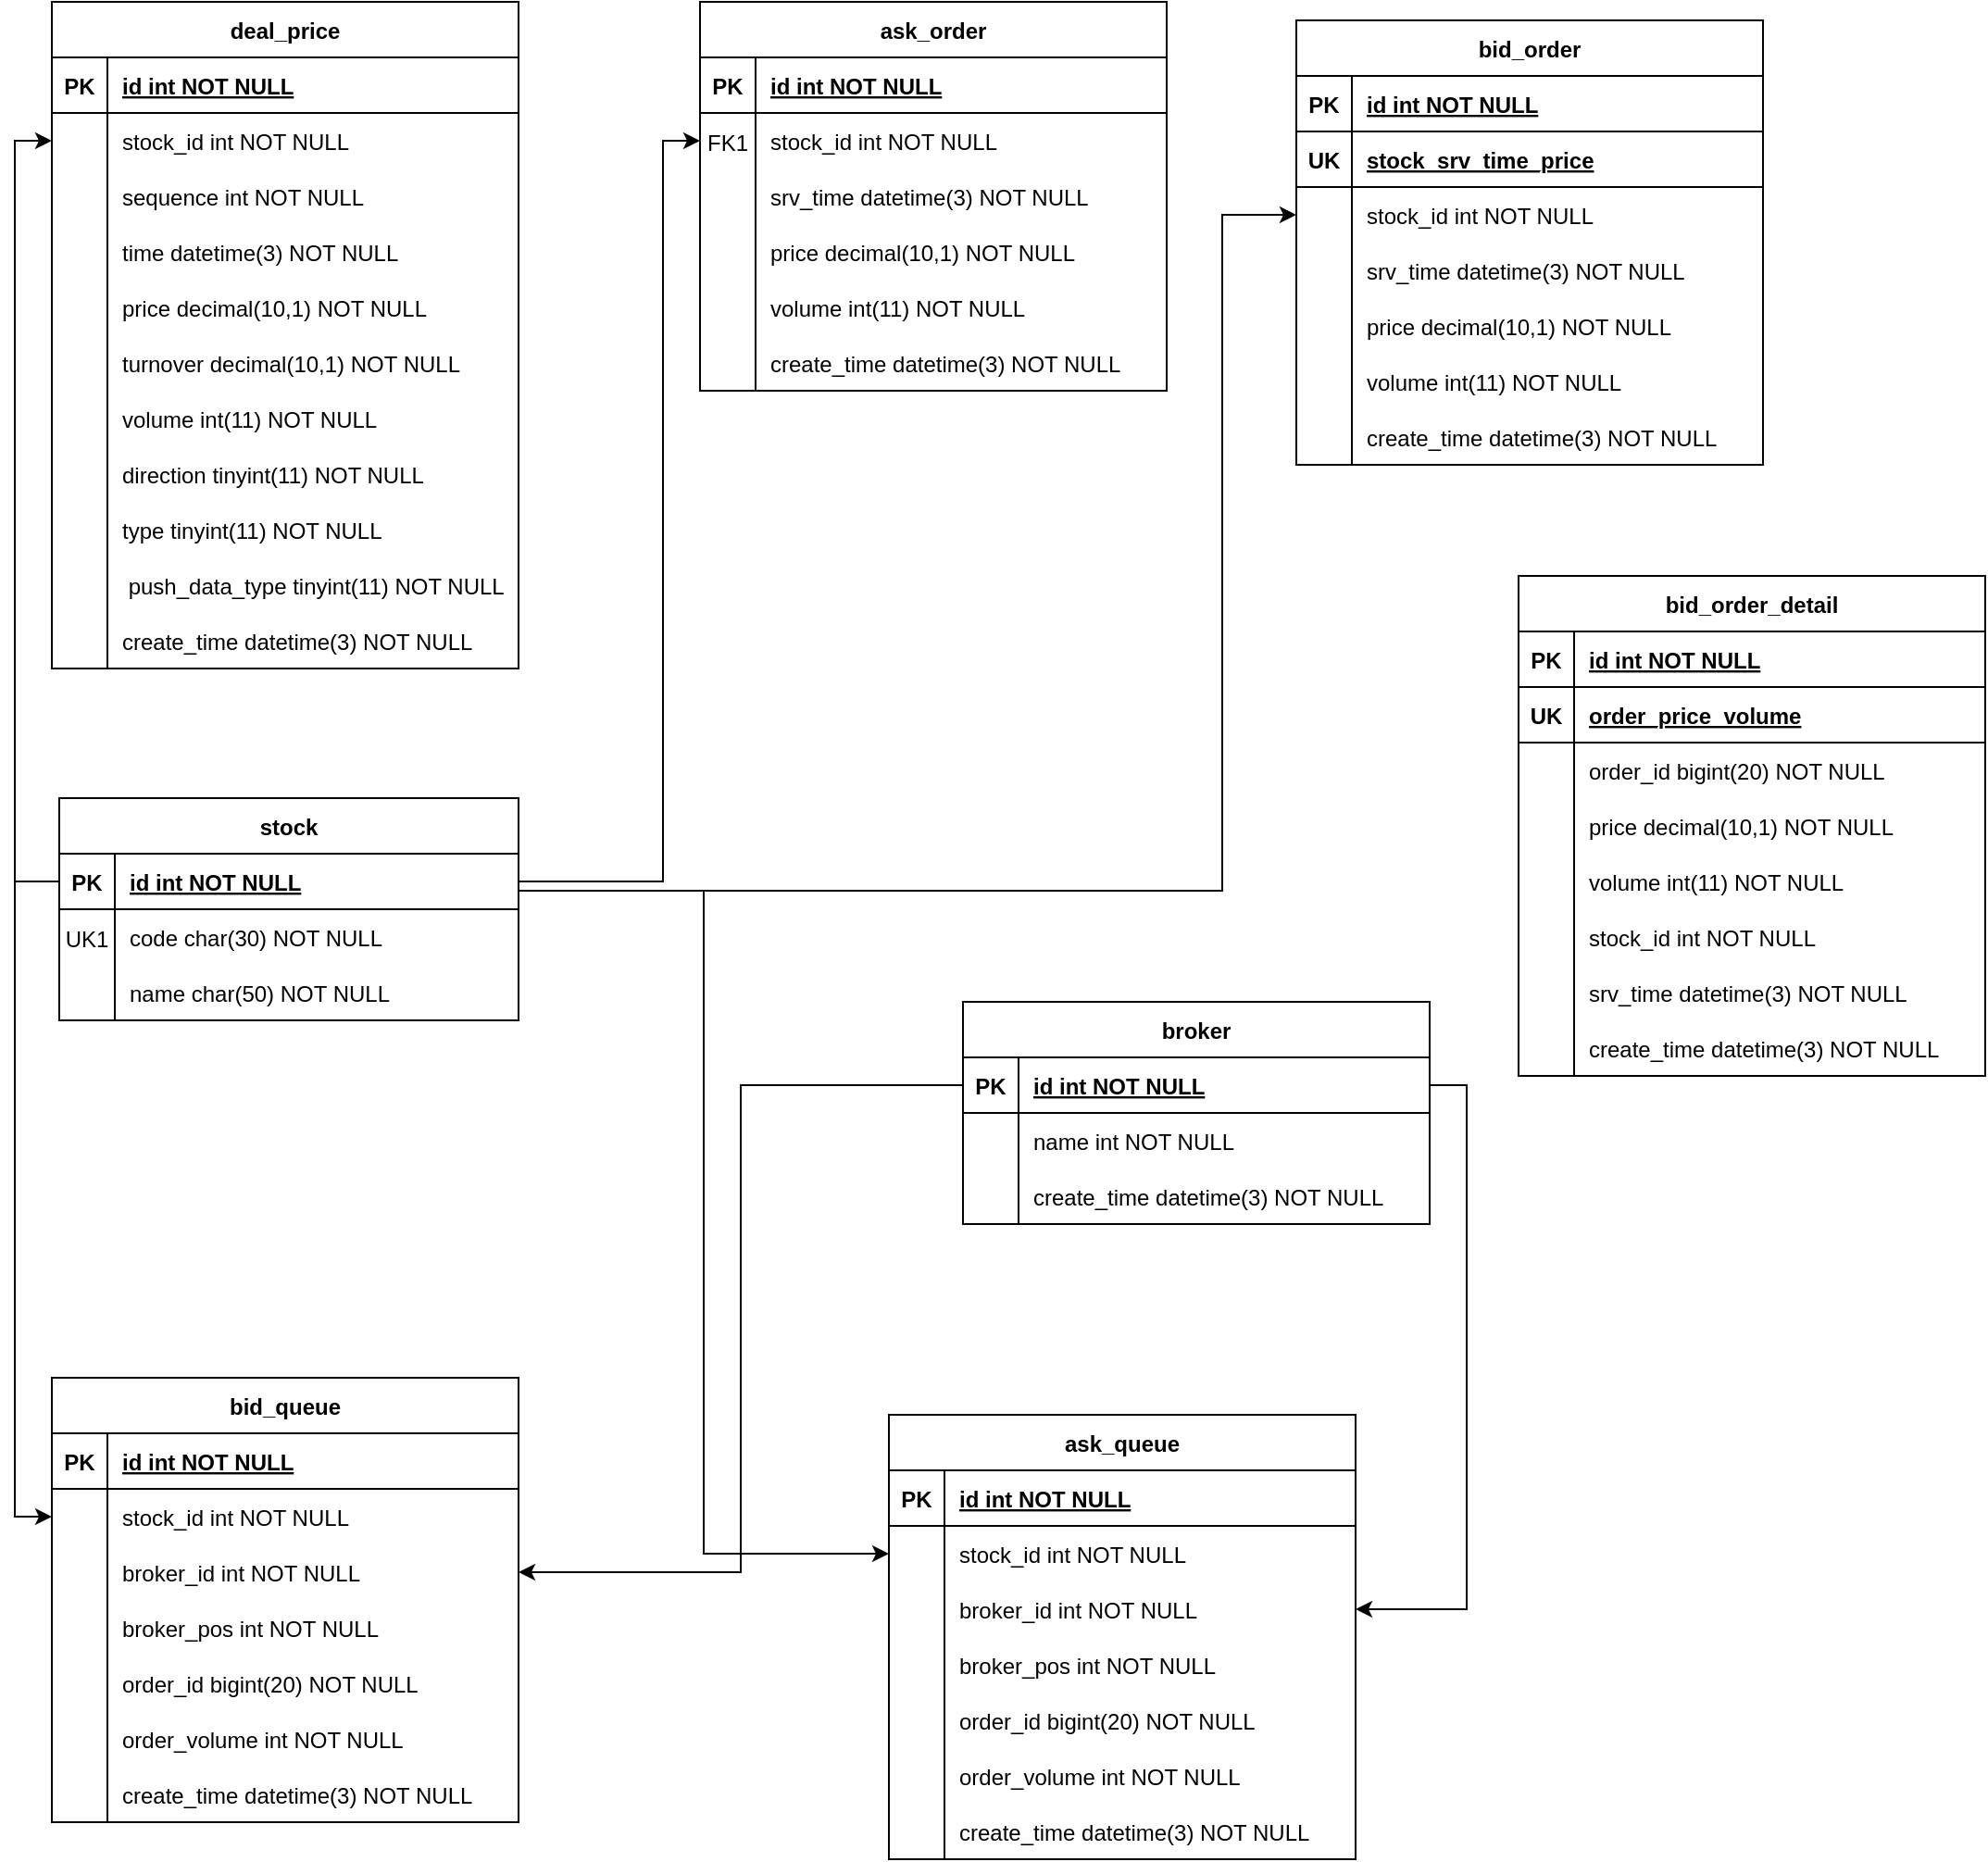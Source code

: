 <mxfile version="20.2.7" type="github">
  <diagram id="R2lEEEUBdFMjLlhIrx00" name="Page-1">
    <mxGraphModel dx="1113" dy="532" grid="1" gridSize="10" guides="1" tooltips="1" connect="1" arrows="1" fold="1" page="1" pageScale="1" pageWidth="1200" pageHeight="1920" math="0" shadow="0" extFonts="Permanent Marker^https://fonts.googleapis.com/css?family=Permanent+Marker">
      <root>
        <mxCell id="0" />
        <mxCell id="1" parent="0" />
        <mxCell id="vPbFiJ_FMfd-app0Vi9e-17" value="ask_order" style="shape=table;startSize=30;container=1;collapsible=1;childLayout=tableLayout;fixedRows=1;rowLines=0;fontStyle=1;align=center;resizeLast=1;" vertex="1" parent="1">
          <mxGeometry x="498" y="30" width="252" height="210" as="geometry" />
        </mxCell>
        <mxCell id="vPbFiJ_FMfd-app0Vi9e-18" value="" style="shape=partialRectangle;collapsible=0;dropTarget=0;pointerEvents=0;fillColor=none;points=[[0,0.5],[1,0.5]];portConstraint=eastwest;top=0;left=0;right=0;bottom=1;" vertex="1" parent="vPbFiJ_FMfd-app0Vi9e-17">
          <mxGeometry y="30" width="252" height="30" as="geometry" />
        </mxCell>
        <mxCell id="vPbFiJ_FMfd-app0Vi9e-19" value="PK" style="shape=partialRectangle;overflow=hidden;connectable=0;fillColor=none;top=0;left=0;bottom=0;right=0;fontStyle=1;" vertex="1" parent="vPbFiJ_FMfd-app0Vi9e-18">
          <mxGeometry width="30" height="30" as="geometry">
            <mxRectangle width="30" height="30" as="alternateBounds" />
          </mxGeometry>
        </mxCell>
        <mxCell id="vPbFiJ_FMfd-app0Vi9e-20" value="id int NOT NULL " style="shape=partialRectangle;overflow=hidden;connectable=0;fillColor=none;top=0;left=0;bottom=0;right=0;align=left;spacingLeft=6;fontStyle=5;" vertex="1" parent="vPbFiJ_FMfd-app0Vi9e-18">
          <mxGeometry x="30" width="222" height="30" as="geometry">
            <mxRectangle width="222" height="30" as="alternateBounds" />
          </mxGeometry>
        </mxCell>
        <mxCell id="vPbFiJ_FMfd-app0Vi9e-21" value="" style="shape=partialRectangle;collapsible=0;dropTarget=0;pointerEvents=0;fillColor=none;points=[[0,0.5],[1,0.5]];portConstraint=eastwest;top=0;left=0;right=0;bottom=0;" vertex="1" parent="vPbFiJ_FMfd-app0Vi9e-17">
          <mxGeometry y="60" width="252" height="30" as="geometry" />
        </mxCell>
        <mxCell id="vPbFiJ_FMfd-app0Vi9e-22" value="" style="shape=partialRectangle;overflow=hidden;connectable=0;fillColor=none;top=0;left=0;bottom=0;right=0;" vertex="1" parent="vPbFiJ_FMfd-app0Vi9e-21">
          <mxGeometry width="30" height="30" as="geometry">
            <mxRectangle width="30" height="30" as="alternateBounds" />
          </mxGeometry>
        </mxCell>
        <mxCell id="vPbFiJ_FMfd-app0Vi9e-23" value="stock_id int NOT NULL" style="shape=partialRectangle;overflow=hidden;connectable=0;fillColor=none;top=0;left=0;bottom=0;right=0;align=left;spacingLeft=6;" vertex="1" parent="vPbFiJ_FMfd-app0Vi9e-21">
          <mxGeometry x="30" width="222" height="30" as="geometry">
            <mxRectangle width="222" height="30" as="alternateBounds" />
          </mxGeometry>
        </mxCell>
        <mxCell id="vPbFiJ_FMfd-app0Vi9e-76" value="" style="shape=partialRectangle;collapsible=0;dropTarget=0;pointerEvents=0;fillColor=none;points=[[0,0.5],[1,0.5]];portConstraint=eastwest;top=0;left=0;right=0;bottom=0;" vertex="1" parent="vPbFiJ_FMfd-app0Vi9e-17">
          <mxGeometry y="90" width="252" height="30" as="geometry" />
        </mxCell>
        <mxCell id="vPbFiJ_FMfd-app0Vi9e-77" value="" style="shape=partialRectangle;overflow=hidden;connectable=0;fillColor=none;top=0;left=0;bottom=0;right=0;" vertex="1" parent="vPbFiJ_FMfd-app0Vi9e-76">
          <mxGeometry width="30" height="30" as="geometry">
            <mxRectangle width="30" height="30" as="alternateBounds" />
          </mxGeometry>
        </mxCell>
        <mxCell id="vPbFiJ_FMfd-app0Vi9e-78" value="srv_time datetime(3) NOT NULL" style="shape=partialRectangle;overflow=hidden;connectable=0;fillColor=none;top=0;left=0;bottom=0;right=0;align=left;spacingLeft=6;" vertex="1" parent="vPbFiJ_FMfd-app0Vi9e-76">
          <mxGeometry x="30" width="222" height="30" as="geometry">
            <mxRectangle width="222" height="30" as="alternateBounds" />
          </mxGeometry>
        </mxCell>
        <mxCell id="vPbFiJ_FMfd-app0Vi9e-79" value="" style="shape=partialRectangle;collapsible=0;dropTarget=0;pointerEvents=0;fillColor=none;points=[[0,0.5],[1,0.5]];portConstraint=eastwest;top=0;left=0;right=0;bottom=0;" vertex="1" parent="vPbFiJ_FMfd-app0Vi9e-17">
          <mxGeometry y="120" width="252" height="30" as="geometry" />
        </mxCell>
        <mxCell id="vPbFiJ_FMfd-app0Vi9e-80" value="" style="shape=partialRectangle;overflow=hidden;connectable=0;fillColor=none;top=0;left=0;bottom=0;right=0;" vertex="1" parent="vPbFiJ_FMfd-app0Vi9e-79">
          <mxGeometry width="30" height="30" as="geometry">
            <mxRectangle width="30" height="30" as="alternateBounds" />
          </mxGeometry>
        </mxCell>
        <mxCell id="vPbFiJ_FMfd-app0Vi9e-81" value="price decimal(10,1) NOT NULL" style="shape=partialRectangle;overflow=hidden;connectable=0;fillColor=none;top=0;left=0;bottom=0;right=0;align=left;spacingLeft=6;" vertex="1" parent="vPbFiJ_FMfd-app0Vi9e-79">
          <mxGeometry x="30" width="222" height="30" as="geometry">
            <mxRectangle width="222" height="30" as="alternateBounds" />
          </mxGeometry>
        </mxCell>
        <mxCell id="vPbFiJ_FMfd-app0Vi9e-82" value="" style="shape=partialRectangle;collapsible=0;dropTarget=0;pointerEvents=0;fillColor=none;points=[[0,0.5],[1,0.5]];portConstraint=eastwest;top=0;left=0;right=0;bottom=0;" vertex="1" parent="vPbFiJ_FMfd-app0Vi9e-17">
          <mxGeometry y="150" width="252" height="30" as="geometry" />
        </mxCell>
        <mxCell id="vPbFiJ_FMfd-app0Vi9e-83" value="" style="shape=partialRectangle;overflow=hidden;connectable=0;fillColor=none;top=0;left=0;bottom=0;right=0;" vertex="1" parent="vPbFiJ_FMfd-app0Vi9e-82">
          <mxGeometry width="30" height="30" as="geometry">
            <mxRectangle width="30" height="30" as="alternateBounds" />
          </mxGeometry>
        </mxCell>
        <mxCell id="vPbFiJ_FMfd-app0Vi9e-84" value="volume int(11) NOT NULL" style="shape=partialRectangle;overflow=hidden;connectable=0;fillColor=none;top=0;left=0;bottom=0;right=0;align=left;spacingLeft=6;" vertex="1" parent="vPbFiJ_FMfd-app0Vi9e-82">
          <mxGeometry x="30" width="222" height="30" as="geometry">
            <mxRectangle width="222" height="30" as="alternateBounds" />
          </mxGeometry>
        </mxCell>
        <mxCell id="vPbFiJ_FMfd-app0Vi9e-85" value="" style="shape=partialRectangle;collapsible=0;dropTarget=0;pointerEvents=0;fillColor=none;points=[[0,0.5],[1,0.5]];portConstraint=eastwest;top=0;left=0;right=0;bottom=0;" vertex="1" parent="vPbFiJ_FMfd-app0Vi9e-17">
          <mxGeometry y="180" width="252" height="30" as="geometry" />
        </mxCell>
        <mxCell id="vPbFiJ_FMfd-app0Vi9e-86" value="" style="shape=partialRectangle;overflow=hidden;connectable=0;fillColor=none;top=0;left=0;bottom=0;right=0;" vertex="1" parent="vPbFiJ_FMfd-app0Vi9e-85">
          <mxGeometry width="30" height="30" as="geometry">
            <mxRectangle width="30" height="30" as="alternateBounds" />
          </mxGeometry>
        </mxCell>
        <mxCell id="vPbFiJ_FMfd-app0Vi9e-87" value="create_time datetime(3) NOT NULL " style="shape=partialRectangle;overflow=hidden;connectable=0;fillColor=none;top=0;left=0;bottom=0;right=0;align=left;spacingLeft=6;" vertex="1" parent="vPbFiJ_FMfd-app0Vi9e-85">
          <mxGeometry x="30" width="222" height="30" as="geometry">
            <mxRectangle width="222" height="30" as="alternateBounds" />
          </mxGeometry>
        </mxCell>
        <mxCell id="vPbFiJ_FMfd-app0Vi9e-32" value="stock" style="shape=table;startSize=30;container=1;collapsible=1;childLayout=tableLayout;fixedRows=1;rowLines=0;fontStyle=1;align=center;resizeLast=1;" vertex="1" parent="1">
          <mxGeometry x="152" y="460" width="248" height="120" as="geometry" />
        </mxCell>
        <mxCell id="vPbFiJ_FMfd-app0Vi9e-33" value="" style="shape=partialRectangle;collapsible=0;dropTarget=0;pointerEvents=0;fillColor=none;points=[[0,0.5],[1,0.5]];portConstraint=eastwest;top=0;left=0;right=0;bottom=1;" vertex="1" parent="vPbFiJ_FMfd-app0Vi9e-32">
          <mxGeometry y="30" width="248" height="30" as="geometry" />
        </mxCell>
        <mxCell id="vPbFiJ_FMfd-app0Vi9e-34" value="PK" style="shape=partialRectangle;overflow=hidden;connectable=0;fillColor=none;top=0;left=0;bottom=0;right=0;fontStyle=1;" vertex="1" parent="vPbFiJ_FMfd-app0Vi9e-33">
          <mxGeometry width="30" height="30" as="geometry">
            <mxRectangle width="30" height="30" as="alternateBounds" />
          </mxGeometry>
        </mxCell>
        <mxCell id="vPbFiJ_FMfd-app0Vi9e-35" value="id int NOT NULL " style="shape=partialRectangle;overflow=hidden;connectable=0;fillColor=none;top=0;left=0;bottom=0;right=0;align=left;spacingLeft=6;fontStyle=5;" vertex="1" parent="vPbFiJ_FMfd-app0Vi9e-33">
          <mxGeometry x="30" width="218" height="30" as="geometry">
            <mxRectangle width="218" height="30" as="alternateBounds" />
          </mxGeometry>
        </mxCell>
        <mxCell id="vPbFiJ_FMfd-app0Vi9e-36" value="" style="shape=partialRectangle;collapsible=0;dropTarget=0;pointerEvents=0;fillColor=none;points=[[0,0.5],[1,0.5]];portConstraint=eastwest;top=0;left=0;right=0;bottom=0;" vertex="1" parent="vPbFiJ_FMfd-app0Vi9e-32">
          <mxGeometry y="60" width="248" height="30" as="geometry" />
        </mxCell>
        <mxCell id="vPbFiJ_FMfd-app0Vi9e-37" value="" style="shape=partialRectangle;overflow=hidden;connectable=0;fillColor=none;top=0;left=0;bottom=0;right=0;" vertex="1" parent="vPbFiJ_FMfd-app0Vi9e-36">
          <mxGeometry width="30" height="30" as="geometry">
            <mxRectangle width="30" height="30" as="alternateBounds" />
          </mxGeometry>
        </mxCell>
        <mxCell id="vPbFiJ_FMfd-app0Vi9e-38" value="code char(30) NOT NULL" style="shape=partialRectangle;overflow=hidden;connectable=0;fillColor=none;top=0;left=0;bottom=0;right=0;align=left;spacingLeft=6;" vertex="1" parent="vPbFiJ_FMfd-app0Vi9e-36">
          <mxGeometry x="30" width="218" height="30" as="geometry">
            <mxRectangle width="218" height="30" as="alternateBounds" />
          </mxGeometry>
        </mxCell>
        <mxCell id="vPbFiJ_FMfd-app0Vi9e-126" value="" style="shape=partialRectangle;collapsible=0;dropTarget=0;pointerEvents=0;fillColor=none;points=[[0,0.5],[1,0.5]];portConstraint=eastwest;top=0;left=0;right=0;bottom=0;" vertex="1" parent="vPbFiJ_FMfd-app0Vi9e-32">
          <mxGeometry y="90" width="248" height="30" as="geometry" />
        </mxCell>
        <mxCell id="vPbFiJ_FMfd-app0Vi9e-127" value="" style="shape=partialRectangle;overflow=hidden;connectable=0;fillColor=none;top=0;left=0;bottom=0;right=0;" vertex="1" parent="vPbFiJ_FMfd-app0Vi9e-126">
          <mxGeometry width="30" height="30" as="geometry">
            <mxRectangle width="30" height="30" as="alternateBounds" />
          </mxGeometry>
        </mxCell>
        <mxCell id="vPbFiJ_FMfd-app0Vi9e-128" value="name char(50) NOT NULL" style="shape=partialRectangle;overflow=hidden;connectable=0;fillColor=none;top=0;left=0;bottom=0;right=0;align=left;spacingLeft=6;" vertex="1" parent="vPbFiJ_FMfd-app0Vi9e-126">
          <mxGeometry x="30" width="218" height="30" as="geometry">
            <mxRectangle width="218" height="30" as="alternateBounds" />
          </mxGeometry>
        </mxCell>
        <mxCell id="vPbFiJ_FMfd-app0Vi9e-39" value="UK1" style="shape=partialRectangle;overflow=hidden;connectable=0;fillColor=none;top=0;left=0;bottom=0;right=0;" vertex="1" parent="1">
          <mxGeometry x="152" y="520.5" width="30" height="30" as="geometry" />
        </mxCell>
        <mxCell id="vPbFiJ_FMfd-app0Vi9e-44" value="FK1" style="shape=partialRectangle;overflow=hidden;connectable=0;fillColor=none;top=0;left=0;bottom=0;right=0;" vertex="1" parent="1">
          <mxGeometry x="498" y="90.5" width="30" height="30" as="geometry">
            <mxRectangle width="30" height="30" as="alternateBounds" />
          </mxGeometry>
        </mxCell>
        <mxCell id="vPbFiJ_FMfd-app0Vi9e-91" value="bid_order" style="shape=table;startSize=30;container=1;collapsible=1;childLayout=tableLayout;fixedRows=1;rowLines=0;fontStyle=1;align=center;resizeLast=1;" vertex="1" parent="1">
          <mxGeometry x="820" y="40" width="252" height="240" as="geometry" />
        </mxCell>
        <mxCell id="vPbFiJ_FMfd-app0Vi9e-92" value="" style="shape=partialRectangle;collapsible=0;dropTarget=0;pointerEvents=0;fillColor=none;points=[[0,0.5],[1,0.5]];portConstraint=eastwest;top=0;left=0;right=0;bottom=1;" vertex="1" parent="vPbFiJ_FMfd-app0Vi9e-91">
          <mxGeometry y="30" width="252" height="30" as="geometry" />
        </mxCell>
        <mxCell id="vPbFiJ_FMfd-app0Vi9e-93" value="PK" style="shape=partialRectangle;overflow=hidden;connectable=0;fillColor=none;top=0;left=0;bottom=0;right=0;fontStyle=1;" vertex="1" parent="vPbFiJ_FMfd-app0Vi9e-92">
          <mxGeometry width="30" height="30" as="geometry">
            <mxRectangle width="30" height="30" as="alternateBounds" />
          </mxGeometry>
        </mxCell>
        <mxCell id="vPbFiJ_FMfd-app0Vi9e-94" value="id int NOT NULL " style="shape=partialRectangle;overflow=hidden;connectable=0;fillColor=none;top=0;left=0;bottom=0;right=0;align=left;spacingLeft=6;fontStyle=5;" vertex="1" parent="vPbFiJ_FMfd-app0Vi9e-92">
          <mxGeometry x="30" width="222" height="30" as="geometry">
            <mxRectangle width="222" height="30" as="alternateBounds" />
          </mxGeometry>
        </mxCell>
        <mxCell id="vPbFiJ_FMfd-app0Vi9e-283" value="" style="shape=partialRectangle;collapsible=0;dropTarget=0;pointerEvents=0;fillColor=none;points=[[0,0.5],[1,0.5]];portConstraint=eastwest;top=0;left=0;right=0;bottom=1;" vertex="1" parent="vPbFiJ_FMfd-app0Vi9e-91">
          <mxGeometry y="60" width="252" height="30" as="geometry" />
        </mxCell>
        <mxCell id="vPbFiJ_FMfd-app0Vi9e-284" value="" style="shape=partialRectangle;overflow=hidden;connectable=0;fillColor=none;top=0;left=0;bottom=0;right=0;fontStyle=1;" vertex="1" parent="vPbFiJ_FMfd-app0Vi9e-283">
          <mxGeometry width="30" height="30" as="geometry">
            <mxRectangle width="30" height="30" as="alternateBounds" />
          </mxGeometry>
        </mxCell>
        <mxCell id="vPbFiJ_FMfd-app0Vi9e-285" value="stock_srv_time_price" style="shape=partialRectangle;overflow=hidden;connectable=0;fillColor=none;top=0;left=0;bottom=0;right=0;align=left;spacingLeft=6;fontStyle=5;" vertex="1" parent="vPbFiJ_FMfd-app0Vi9e-283">
          <mxGeometry x="30" width="222" height="30" as="geometry">
            <mxRectangle width="222" height="30" as="alternateBounds" />
          </mxGeometry>
        </mxCell>
        <mxCell id="vPbFiJ_FMfd-app0Vi9e-95" value="" style="shape=partialRectangle;collapsible=0;dropTarget=0;pointerEvents=0;fillColor=none;points=[[0,0.5],[1,0.5]];portConstraint=eastwest;top=0;left=0;right=0;bottom=0;" vertex="1" parent="vPbFiJ_FMfd-app0Vi9e-91">
          <mxGeometry y="90" width="252" height="30" as="geometry" />
        </mxCell>
        <mxCell id="vPbFiJ_FMfd-app0Vi9e-96" value="" style="shape=partialRectangle;overflow=hidden;connectable=0;fillColor=none;top=0;left=0;bottom=0;right=0;" vertex="1" parent="vPbFiJ_FMfd-app0Vi9e-95">
          <mxGeometry width="30" height="30" as="geometry">
            <mxRectangle width="30" height="30" as="alternateBounds" />
          </mxGeometry>
        </mxCell>
        <mxCell id="vPbFiJ_FMfd-app0Vi9e-97" value="stock_id int NOT NULL" style="shape=partialRectangle;overflow=hidden;connectable=0;fillColor=none;top=0;left=0;bottom=0;right=0;align=left;spacingLeft=6;" vertex="1" parent="vPbFiJ_FMfd-app0Vi9e-95">
          <mxGeometry x="30" width="222" height="30" as="geometry">
            <mxRectangle width="222" height="30" as="alternateBounds" />
          </mxGeometry>
        </mxCell>
        <mxCell id="vPbFiJ_FMfd-app0Vi9e-98" value="" style="shape=partialRectangle;collapsible=0;dropTarget=0;pointerEvents=0;fillColor=none;points=[[0,0.5],[1,0.5]];portConstraint=eastwest;top=0;left=0;right=0;bottom=0;" vertex="1" parent="vPbFiJ_FMfd-app0Vi9e-91">
          <mxGeometry y="120" width="252" height="30" as="geometry" />
        </mxCell>
        <mxCell id="vPbFiJ_FMfd-app0Vi9e-99" value="" style="shape=partialRectangle;overflow=hidden;connectable=0;fillColor=none;top=0;left=0;bottom=0;right=0;" vertex="1" parent="vPbFiJ_FMfd-app0Vi9e-98">
          <mxGeometry width="30" height="30" as="geometry">
            <mxRectangle width="30" height="30" as="alternateBounds" />
          </mxGeometry>
        </mxCell>
        <mxCell id="vPbFiJ_FMfd-app0Vi9e-100" value="srv_time datetime(3) NOT NULL" style="shape=partialRectangle;overflow=hidden;connectable=0;fillColor=none;top=0;left=0;bottom=0;right=0;align=left;spacingLeft=6;" vertex="1" parent="vPbFiJ_FMfd-app0Vi9e-98">
          <mxGeometry x="30" width="222" height="30" as="geometry">
            <mxRectangle width="222" height="30" as="alternateBounds" />
          </mxGeometry>
        </mxCell>
        <mxCell id="vPbFiJ_FMfd-app0Vi9e-101" value="" style="shape=partialRectangle;collapsible=0;dropTarget=0;pointerEvents=0;fillColor=none;points=[[0,0.5],[1,0.5]];portConstraint=eastwest;top=0;left=0;right=0;bottom=0;" vertex="1" parent="vPbFiJ_FMfd-app0Vi9e-91">
          <mxGeometry y="150" width="252" height="30" as="geometry" />
        </mxCell>
        <mxCell id="vPbFiJ_FMfd-app0Vi9e-102" value="" style="shape=partialRectangle;overflow=hidden;connectable=0;fillColor=none;top=0;left=0;bottom=0;right=0;" vertex="1" parent="vPbFiJ_FMfd-app0Vi9e-101">
          <mxGeometry width="30" height="30" as="geometry">
            <mxRectangle width="30" height="30" as="alternateBounds" />
          </mxGeometry>
        </mxCell>
        <mxCell id="vPbFiJ_FMfd-app0Vi9e-103" value="price decimal(10,1) NOT NULL" style="shape=partialRectangle;overflow=hidden;connectable=0;fillColor=none;top=0;left=0;bottom=0;right=0;align=left;spacingLeft=6;" vertex="1" parent="vPbFiJ_FMfd-app0Vi9e-101">
          <mxGeometry x="30" width="222" height="30" as="geometry">
            <mxRectangle width="222" height="30" as="alternateBounds" />
          </mxGeometry>
        </mxCell>
        <mxCell id="vPbFiJ_FMfd-app0Vi9e-104" value="" style="shape=partialRectangle;collapsible=0;dropTarget=0;pointerEvents=0;fillColor=none;points=[[0,0.5],[1,0.5]];portConstraint=eastwest;top=0;left=0;right=0;bottom=0;" vertex="1" parent="vPbFiJ_FMfd-app0Vi9e-91">
          <mxGeometry y="180" width="252" height="30" as="geometry" />
        </mxCell>
        <mxCell id="vPbFiJ_FMfd-app0Vi9e-105" value="" style="shape=partialRectangle;overflow=hidden;connectable=0;fillColor=none;top=0;left=0;bottom=0;right=0;" vertex="1" parent="vPbFiJ_FMfd-app0Vi9e-104">
          <mxGeometry width="30" height="30" as="geometry">
            <mxRectangle width="30" height="30" as="alternateBounds" />
          </mxGeometry>
        </mxCell>
        <mxCell id="vPbFiJ_FMfd-app0Vi9e-106" value="volume int(11) NOT NULL" style="shape=partialRectangle;overflow=hidden;connectable=0;fillColor=none;top=0;left=0;bottom=0;right=0;align=left;spacingLeft=6;" vertex="1" parent="vPbFiJ_FMfd-app0Vi9e-104">
          <mxGeometry x="30" width="222" height="30" as="geometry">
            <mxRectangle width="222" height="30" as="alternateBounds" />
          </mxGeometry>
        </mxCell>
        <mxCell id="vPbFiJ_FMfd-app0Vi9e-107" value="" style="shape=partialRectangle;collapsible=0;dropTarget=0;pointerEvents=0;fillColor=none;points=[[0,0.5],[1,0.5]];portConstraint=eastwest;top=0;left=0;right=0;bottom=0;" vertex="1" parent="vPbFiJ_FMfd-app0Vi9e-91">
          <mxGeometry y="210" width="252" height="30" as="geometry" />
        </mxCell>
        <mxCell id="vPbFiJ_FMfd-app0Vi9e-108" value="" style="shape=partialRectangle;overflow=hidden;connectable=0;fillColor=none;top=0;left=0;bottom=0;right=0;" vertex="1" parent="vPbFiJ_FMfd-app0Vi9e-107">
          <mxGeometry width="30" height="30" as="geometry">
            <mxRectangle width="30" height="30" as="alternateBounds" />
          </mxGeometry>
        </mxCell>
        <mxCell id="vPbFiJ_FMfd-app0Vi9e-109" value="create_time datetime(3) NOT NULL " style="shape=partialRectangle;overflow=hidden;connectable=0;fillColor=none;top=0;left=0;bottom=0;right=0;align=left;spacingLeft=6;" vertex="1" parent="vPbFiJ_FMfd-app0Vi9e-107">
          <mxGeometry x="30" width="222" height="30" as="geometry">
            <mxRectangle width="222" height="30" as="alternateBounds" />
          </mxGeometry>
        </mxCell>
        <mxCell id="vPbFiJ_FMfd-app0Vi9e-129" value="deal_price" style="shape=table;startSize=30;container=1;collapsible=1;childLayout=tableLayout;fixedRows=1;rowLines=0;fontStyle=1;align=center;resizeLast=1;" vertex="1" parent="1">
          <mxGeometry x="148" y="30" width="252" height="360" as="geometry" />
        </mxCell>
        <mxCell id="vPbFiJ_FMfd-app0Vi9e-130" value="" style="shape=partialRectangle;collapsible=0;dropTarget=0;pointerEvents=0;fillColor=none;points=[[0,0.5],[1,0.5]];portConstraint=eastwest;top=0;left=0;right=0;bottom=1;" vertex="1" parent="vPbFiJ_FMfd-app0Vi9e-129">
          <mxGeometry y="30" width="252" height="30" as="geometry" />
        </mxCell>
        <mxCell id="vPbFiJ_FMfd-app0Vi9e-131" value="PK" style="shape=partialRectangle;overflow=hidden;connectable=0;fillColor=none;top=0;left=0;bottom=0;right=0;fontStyle=1;" vertex="1" parent="vPbFiJ_FMfd-app0Vi9e-130">
          <mxGeometry width="30" height="30" as="geometry">
            <mxRectangle width="30" height="30" as="alternateBounds" />
          </mxGeometry>
        </mxCell>
        <mxCell id="vPbFiJ_FMfd-app0Vi9e-132" value="id int NOT NULL " style="shape=partialRectangle;overflow=hidden;connectable=0;fillColor=none;top=0;left=0;bottom=0;right=0;align=left;spacingLeft=6;fontStyle=5;" vertex="1" parent="vPbFiJ_FMfd-app0Vi9e-130">
          <mxGeometry x="30" width="222" height="30" as="geometry">
            <mxRectangle width="222" height="30" as="alternateBounds" />
          </mxGeometry>
        </mxCell>
        <mxCell id="vPbFiJ_FMfd-app0Vi9e-133" value="" style="shape=partialRectangle;collapsible=0;dropTarget=0;pointerEvents=0;fillColor=none;points=[[0,0.5],[1,0.5]];portConstraint=eastwest;top=0;left=0;right=0;bottom=0;" vertex="1" parent="vPbFiJ_FMfd-app0Vi9e-129">
          <mxGeometry y="60" width="252" height="30" as="geometry" />
        </mxCell>
        <mxCell id="vPbFiJ_FMfd-app0Vi9e-134" value="" style="shape=partialRectangle;overflow=hidden;connectable=0;fillColor=none;top=0;left=0;bottom=0;right=0;" vertex="1" parent="vPbFiJ_FMfd-app0Vi9e-133">
          <mxGeometry width="30" height="30" as="geometry">
            <mxRectangle width="30" height="30" as="alternateBounds" />
          </mxGeometry>
        </mxCell>
        <mxCell id="vPbFiJ_FMfd-app0Vi9e-135" value="stock_id int NOT NULL" style="shape=partialRectangle;overflow=hidden;connectable=0;fillColor=none;top=0;left=0;bottom=0;right=0;align=left;spacingLeft=6;" vertex="1" parent="vPbFiJ_FMfd-app0Vi9e-133">
          <mxGeometry x="30" width="222" height="30" as="geometry">
            <mxRectangle width="222" height="30" as="alternateBounds" />
          </mxGeometry>
        </mxCell>
        <mxCell id="vPbFiJ_FMfd-app0Vi9e-136" value="" style="shape=partialRectangle;collapsible=0;dropTarget=0;pointerEvents=0;fillColor=none;points=[[0,0.5],[1,0.5]];portConstraint=eastwest;top=0;left=0;right=0;bottom=0;" vertex="1" parent="vPbFiJ_FMfd-app0Vi9e-129">
          <mxGeometry y="90" width="252" height="30" as="geometry" />
        </mxCell>
        <mxCell id="vPbFiJ_FMfd-app0Vi9e-137" value="" style="shape=partialRectangle;overflow=hidden;connectable=0;fillColor=none;top=0;left=0;bottom=0;right=0;" vertex="1" parent="vPbFiJ_FMfd-app0Vi9e-136">
          <mxGeometry width="30" height="30" as="geometry">
            <mxRectangle width="30" height="30" as="alternateBounds" />
          </mxGeometry>
        </mxCell>
        <mxCell id="vPbFiJ_FMfd-app0Vi9e-138" value="sequence int NOT NULL" style="shape=partialRectangle;overflow=hidden;connectable=0;fillColor=none;top=0;left=0;bottom=0;right=0;align=left;spacingLeft=6;" vertex="1" parent="vPbFiJ_FMfd-app0Vi9e-136">
          <mxGeometry x="30" width="222" height="30" as="geometry">
            <mxRectangle width="222" height="30" as="alternateBounds" />
          </mxGeometry>
        </mxCell>
        <mxCell id="vPbFiJ_FMfd-app0Vi9e-153" value="" style="shape=partialRectangle;collapsible=0;dropTarget=0;pointerEvents=0;fillColor=none;points=[[0,0.5],[1,0.5]];portConstraint=eastwest;top=0;left=0;right=0;bottom=0;" vertex="1" parent="vPbFiJ_FMfd-app0Vi9e-129">
          <mxGeometry y="120" width="252" height="30" as="geometry" />
        </mxCell>
        <mxCell id="vPbFiJ_FMfd-app0Vi9e-154" value="" style="shape=partialRectangle;overflow=hidden;connectable=0;fillColor=none;top=0;left=0;bottom=0;right=0;" vertex="1" parent="vPbFiJ_FMfd-app0Vi9e-153">
          <mxGeometry width="30" height="30" as="geometry">
            <mxRectangle width="30" height="30" as="alternateBounds" />
          </mxGeometry>
        </mxCell>
        <mxCell id="vPbFiJ_FMfd-app0Vi9e-155" value="time datetime(3) NOT NULL " style="shape=partialRectangle;overflow=hidden;connectable=0;fillColor=none;top=0;left=0;bottom=0;right=0;align=left;spacingLeft=6;" vertex="1" parent="vPbFiJ_FMfd-app0Vi9e-153">
          <mxGeometry x="30" width="222" height="30" as="geometry">
            <mxRectangle width="222" height="30" as="alternateBounds" />
          </mxGeometry>
        </mxCell>
        <mxCell id="vPbFiJ_FMfd-app0Vi9e-139" value="" style="shape=partialRectangle;collapsible=0;dropTarget=0;pointerEvents=0;fillColor=none;points=[[0,0.5],[1,0.5]];portConstraint=eastwest;top=0;left=0;right=0;bottom=0;" vertex="1" parent="vPbFiJ_FMfd-app0Vi9e-129">
          <mxGeometry y="150" width="252" height="30" as="geometry" />
        </mxCell>
        <mxCell id="vPbFiJ_FMfd-app0Vi9e-140" value="" style="shape=partialRectangle;overflow=hidden;connectable=0;fillColor=none;top=0;left=0;bottom=0;right=0;" vertex="1" parent="vPbFiJ_FMfd-app0Vi9e-139">
          <mxGeometry width="30" height="30" as="geometry">
            <mxRectangle width="30" height="30" as="alternateBounds" />
          </mxGeometry>
        </mxCell>
        <mxCell id="vPbFiJ_FMfd-app0Vi9e-141" value="price decimal(10,1) NOT NULL" style="shape=partialRectangle;overflow=hidden;connectable=0;fillColor=none;top=0;left=0;bottom=0;right=0;align=left;spacingLeft=6;" vertex="1" parent="vPbFiJ_FMfd-app0Vi9e-139">
          <mxGeometry x="30" width="222" height="30" as="geometry">
            <mxRectangle width="222" height="30" as="alternateBounds" />
          </mxGeometry>
        </mxCell>
        <mxCell id="vPbFiJ_FMfd-app0Vi9e-156" value="" style="shape=partialRectangle;collapsible=0;dropTarget=0;pointerEvents=0;fillColor=none;points=[[0,0.5],[1,0.5]];portConstraint=eastwest;top=0;left=0;right=0;bottom=0;" vertex="1" parent="vPbFiJ_FMfd-app0Vi9e-129">
          <mxGeometry y="180" width="252" height="30" as="geometry" />
        </mxCell>
        <mxCell id="vPbFiJ_FMfd-app0Vi9e-157" value="" style="shape=partialRectangle;overflow=hidden;connectable=0;fillColor=none;top=0;left=0;bottom=0;right=0;" vertex="1" parent="vPbFiJ_FMfd-app0Vi9e-156">
          <mxGeometry width="30" height="30" as="geometry">
            <mxRectangle width="30" height="30" as="alternateBounds" />
          </mxGeometry>
        </mxCell>
        <mxCell id="vPbFiJ_FMfd-app0Vi9e-158" value="turnover decimal(10,1) NOT NULL" style="shape=partialRectangle;overflow=hidden;connectable=0;fillColor=none;top=0;left=0;bottom=0;right=0;align=left;spacingLeft=6;" vertex="1" parent="vPbFiJ_FMfd-app0Vi9e-156">
          <mxGeometry x="30" width="222" height="30" as="geometry">
            <mxRectangle width="222" height="30" as="alternateBounds" />
          </mxGeometry>
        </mxCell>
        <mxCell id="vPbFiJ_FMfd-app0Vi9e-142" value="" style="shape=partialRectangle;collapsible=0;dropTarget=0;pointerEvents=0;fillColor=none;points=[[0,0.5],[1,0.5]];portConstraint=eastwest;top=0;left=0;right=0;bottom=0;" vertex="1" parent="vPbFiJ_FMfd-app0Vi9e-129">
          <mxGeometry y="210" width="252" height="30" as="geometry" />
        </mxCell>
        <mxCell id="vPbFiJ_FMfd-app0Vi9e-143" value="" style="shape=partialRectangle;overflow=hidden;connectable=0;fillColor=none;top=0;left=0;bottom=0;right=0;" vertex="1" parent="vPbFiJ_FMfd-app0Vi9e-142">
          <mxGeometry width="30" height="30" as="geometry">
            <mxRectangle width="30" height="30" as="alternateBounds" />
          </mxGeometry>
        </mxCell>
        <mxCell id="vPbFiJ_FMfd-app0Vi9e-144" value="volume int(11) NOT NULL" style="shape=partialRectangle;overflow=hidden;connectable=0;fillColor=none;top=0;left=0;bottom=0;right=0;align=left;spacingLeft=6;" vertex="1" parent="vPbFiJ_FMfd-app0Vi9e-142">
          <mxGeometry x="30" width="222" height="30" as="geometry">
            <mxRectangle width="222" height="30" as="alternateBounds" />
          </mxGeometry>
        </mxCell>
        <mxCell id="vPbFiJ_FMfd-app0Vi9e-159" value="" style="shape=partialRectangle;collapsible=0;dropTarget=0;pointerEvents=0;fillColor=none;points=[[0,0.5],[1,0.5]];portConstraint=eastwest;top=0;left=0;right=0;bottom=0;" vertex="1" parent="vPbFiJ_FMfd-app0Vi9e-129">
          <mxGeometry y="240" width="252" height="30" as="geometry" />
        </mxCell>
        <mxCell id="vPbFiJ_FMfd-app0Vi9e-160" value="" style="shape=partialRectangle;overflow=hidden;connectable=0;fillColor=none;top=0;left=0;bottom=0;right=0;" vertex="1" parent="vPbFiJ_FMfd-app0Vi9e-159">
          <mxGeometry width="30" height="30" as="geometry">
            <mxRectangle width="30" height="30" as="alternateBounds" />
          </mxGeometry>
        </mxCell>
        <mxCell id="vPbFiJ_FMfd-app0Vi9e-161" value="direction tinyint(11) NOT NULL" style="shape=partialRectangle;overflow=hidden;connectable=0;fillColor=none;top=0;left=0;bottom=0;right=0;align=left;spacingLeft=6;" vertex="1" parent="vPbFiJ_FMfd-app0Vi9e-159">
          <mxGeometry x="30" width="222" height="30" as="geometry">
            <mxRectangle width="222" height="30" as="alternateBounds" />
          </mxGeometry>
        </mxCell>
        <mxCell id="vPbFiJ_FMfd-app0Vi9e-162" value="" style="shape=partialRectangle;collapsible=0;dropTarget=0;pointerEvents=0;fillColor=none;points=[[0,0.5],[1,0.5]];portConstraint=eastwest;top=0;left=0;right=0;bottom=0;" vertex="1" parent="vPbFiJ_FMfd-app0Vi9e-129">
          <mxGeometry y="270" width="252" height="30" as="geometry" />
        </mxCell>
        <mxCell id="vPbFiJ_FMfd-app0Vi9e-163" value="" style="shape=partialRectangle;overflow=hidden;connectable=0;fillColor=none;top=0;left=0;bottom=0;right=0;" vertex="1" parent="vPbFiJ_FMfd-app0Vi9e-162">
          <mxGeometry width="30" height="30" as="geometry">
            <mxRectangle width="30" height="30" as="alternateBounds" />
          </mxGeometry>
        </mxCell>
        <mxCell id="vPbFiJ_FMfd-app0Vi9e-164" value="type tinyint(11) NOT NULL" style="shape=partialRectangle;overflow=hidden;connectable=0;fillColor=none;top=0;left=0;bottom=0;right=0;align=left;spacingLeft=6;" vertex="1" parent="vPbFiJ_FMfd-app0Vi9e-162">
          <mxGeometry x="30" width="222" height="30" as="geometry">
            <mxRectangle width="222" height="30" as="alternateBounds" />
          </mxGeometry>
        </mxCell>
        <mxCell id="vPbFiJ_FMfd-app0Vi9e-165" value="" style="shape=partialRectangle;collapsible=0;dropTarget=0;pointerEvents=0;fillColor=none;points=[[0,0.5],[1,0.5]];portConstraint=eastwest;top=0;left=0;right=0;bottom=0;" vertex="1" parent="vPbFiJ_FMfd-app0Vi9e-129">
          <mxGeometry y="300" width="252" height="30" as="geometry" />
        </mxCell>
        <mxCell id="vPbFiJ_FMfd-app0Vi9e-166" value="" style="shape=partialRectangle;overflow=hidden;connectable=0;fillColor=none;top=0;left=0;bottom=0;right=0;" vertex="1" parent="vPbFiJ_FMfd-app0Vi9e-165">
          <mxGeometry width="30" height="30" as="geometry">
            <mxRectangle width="30" height="30" as="alternateBounds" />
          </mxGeometry>
        </mxCell>
        <mxCell id="vPbFiJ_FMfd-app0Vi9e-167" value=" push_data_type tinyint(11) NOT NULL" style="shape=partialRectangle;overflow=hidden;connectable=0;fillColor=none;top=0;left=0;bottom=0;right=0;align=left;spacingLeft=6;" vertex="1" parent="vPbFiJ_FMfd-app0Vi9e-165">
          <mxGeometry x="30" width="222" height="30" as="geometry">
            <mxRectangle width="222" height="30" as="alternateBounds" />
          </mxGeometry>
        </mxCell>
        <mxCell id="vPbFiJ_FMfd-app0Vi9e-145" value="" style="shape=partialRectangle;collapsible=0;dropTarget=0;pointerEvents=0;fillColor=none;points=[[0,0.5],[1,0.5]];portConstraint=eastwest;top=0;left=0;right=0;bottom=0;" vertex="1" parent="vPbFiJ_FMfd-app0Vi9e-129">
          <mxGeometry y="330" width="252" height="30" as="geometry" />
        </mxCell>
        <mxCell id="vPbFiJ_FMfd-app0Vi9e-146" value="" style="shape=partialRectangle;overflow=hidden;connectable=0;fillColor=none;top=0;left=0;bottom=0;right=0;" vertex="1" parent="vPbFiJ_FMfd-app0Vi9e-145">
          <mxGeometry width="30" height="30" as="geometry">
            <mxRectangle width="30" height="30" as="alternateBounds" />
          </mxGeometry>
        </mxCell>
        <mxCell id="vPbFiJ_FMfd-app0Vi9e-147" value="create_time datetime(3) NOT NULL " style="shape=partialRectangle;overflow=hidden;connectable=0;fillColor=none;top=0;left=0;bottom=0;right=0;align=left;spacingLeft=6;" vertex="1" parent="vPbFiJ_FMfd-app0Vi9e-145">
          <mxGeometry x="30" width="222" height="30" as="geometry">
            <mxRectangle width="222" height="30" as="alternateBounds" />
          </mxGeometry>
        </mxCell>
        <mxCell id="vPbFiJ_FMfd-app0Vi9e-168" value="broker" style="shape=table;startSize=30;container=1;collapsible=1;childLayout=tableLayout;fixedRows=1;rowLines=0;fontStyle=1;align=center;resizeLast=1;" vertex="1" parent="1">
          <mxGeometry x="640" y="570" width="252" height="120" as="geometry" />
        </mxCell>
        <mxCell id="vPbFiJ_FMfd-app0Vi9e-169" value="" style="shape=partialRectangle;collapsible=0;dropTarget=0;pointerEvents=0;fillColor=none;points=[[0,0.5],[1,0.5]];portConstraint=eastwest;top=0;left=0;right=0;bottom=1;" vertex="1" parent="vPbFiJ_FMfd-app0Vi9e-168">
          <mxGeometry y="30" width="252" height="30" as="geometry" />
        </mxCell>
        <mxCell id="vPbFiJ_FMfd-app0Vi9e-170" value="PK" style="shape=partialRectangle;overflow=hidden;connectable=0;fillColor=none;top=0;left=0;bottom=0;right=0;fontStyle=1;" vertex="1" parent="vPbFiJ_FMfd-app0Vi9e-169">
          <mxGeometry width="30" height="30" as="geometry">
            <mxRectangle width="30" height="30" as="alternateBounds" />
          </mxGeometry>
        </mxCell>
        <mxCell id="vPbFiJ_FMfd-app0Vi9e-171" value="id int NOT NULL " style="shape=partialRectangle;overflow=hidden;connectable=0;fillColor=none;top=0;left=0;bottom=0;right=0;align=left;spacingLeft=6;fontStyle=5;" vertex="1" parent="vPbFiJ_FMfd-app0Vi9e-169">
          <mxGeometry x="30" width="222" height="30" as="geometry">
            <mxRectangle width="222" height="30" as="alternateBounds" />
          </mxGeometry>
        </mxCell>
        <mxCell id="vPbFiJ_FMfd-app0Vi9e-172" value="" style="shape=partialRectangle;collapsible=0;dropTarget=0;pointerEvents=0;fillColor=none;points=[[0,0.5],[1,0.5]];portConstraint=eastwest;top=0;left=0;right=0;bottom=0;" vertex="1" parent="vPbFiJ_FMfd-app0Vi9e-168">
          <mxGeometry y="60" width="252" height="30" as="geometry" />
        </mxCell>
        <mxCell id="vPbFiJ_FMfd-app0Vi9e-173" value="" style="shape=partialRectangle;overflow=hidden;connectable=0;fillColor=none;top=0;left=0;bottom=0;right=0;" vertex="1" parent="vPbFiJ_FMfd-app0Vi9e-172">
          <mxGeometry width="30" height="30" as="geometry">
            <mxRectangle width="30" height="30" as="alternateBounds" />
          </mxGeometry>
        </mxCell>
        <mxCell id="vPbFiJ_FMfd-app0Vi9e-174" value="name int NOT NULL" style="shape=partialRectangle;overflow=hidden;connectable=0;fillColor=none;top=0;left=0;bottom=0;right=0;align=left;spacingLeft=6;" vertex="1" parent="vPbFiJ_FMfd-app0Vi9e-172">
          <mxGeometry x="30" width="222" height="30" as="geometry">
            <mxRectangle width="222" height="30" as="alternateBounds" />
          </mxGeometry>
        </mxCell>
        <mxCell id="vPbFiJ_FMfd-app0Vi9e-184" value="" style="shape=partialRectangle;collapsible=0;dropTarget=0;pointerEvents=0;fillColor=none;points=[[0,0.5],[1,0.5]];portConstraint=eastwest;top=0;left=0;right=0;bottom=0;" vertex="1" parent="vPbFiJ_FMfd-app0Vi9e-168">
          <mxGeometry y="90" width="252" height="30" as="geometry" />
        </mxCell>
        <mxCell id="vPbFiJ_FMfd-app0Vi9e-185" value="" style="shape=partialRectangle;overflow=hidden;connectable=0;fillColor=none;top=0;left=0;bottom=0;right=0;" vertex="1" parent="vPbFiJ_FMfd-app0Vi9e-184">
          <mxGeometry width="30" height="30" as="geometry">
            <mxRectangle width="30" height="30" as="alternateBounds" />
          </mxGeometry>
        </mxCell>
        <mxCell id="vPbFiJ_FMfd-app0Vi9e-186" value="create_time datetime(3) NOT NULL " style="shape=partialRectangle;overflow=hidden;connectable=0;fillColor=none;top=0;left=0;bottom=0;right=0;align=left;spacingLeft=6;" vertex="1" parent="vPbFiJ_FMfd-app0Vi9e-184">
          <mxGeometry x="30" width="222" height="30" as="geometry">
            <mxRectangle width="222" height="30" as="alternateBounds" />
          </mxGeometry>
        </mxCell>
        <mxCell id="vPbFiJ_FMfd-app0Vi9e-193" value="bid_queue" style="shape=table;startSize=30;container=1;collapsible=1;childLayout=tableLayout;fixedRows=1;rowLines=0;fontStyle=1;align=center;resizeLast=1;" vertex="1" parent="1">
          <mxGeometry x="148" y="773" width="252" height="240" as="geometry" />
        </mxCell>
        <mxCell id="vPbFiJ_FMfd-app0Vi9e-194" value="" style="shape=partialRectangle;collapsible=0;dropTarget=0;pointerEvents=0;fillColor=none;points=[[0,0.5],[1,0.5]];portConstraint=eastwest;top=0;left=0;right=0;bottom=1;" vertex="1" parent="vPbFiJ_FMfd-app0Vi9e-193">
          <mxGeometry y="30" width="252" height="30" as="geometry" />
        </mxCell>
        <mxCell id="vPbFiJ_FMfd-app0Vi9e-195" value="PK" style="shape=partialRectangle;overflow=hidden;connectable=0;fillColor=none;top=0;left=0;bottom=0;right=0;fontStyle=1;" vertex="1" parent="vPbFiJ_FMfd-app0Vi9e-194">
          <mxGeometry width="30" height="30" as="geometry">
            <mxRectangle width="30" height="30" as="alternateBounds" />
          </mxGeometry>
        </mxCell>
        <mxCell id="vPbFiJ_FMfd-app0Vi9e-196" value="id int NOT NULL " style="shape=partialRectangle;overflow=hidden;connectable=0;fillColor=none;top=0;left=0;bottom=0;right=0;align=left;spacingLeft=6;fontStyle=5;" vertex="1" parent="vPbFiJ_FMfd-app0Vi9e-194">
          <mxGeometry x="30" width="222" height="30" as="geometry">
            <mxRectangle width="222" height="30" as="alternateBounds" />
          </mxGeometry>
        </mxCell>
        <mxCell id="vPbFiJ_FMfd-app0Vi9e-197" value="" style="shape=partialRectangle;collapsible=0;dropTarget=0;pointerEvents=0;fillColor=none;points=[[0,0.5],[1,0.5]];portConstraint=eastwest;top=0;left=0;right=0;bottom=0;" vertex="1" parent="vPbFiJ_FMfd-app0Vi9e-193">
          <mxGeometry y="60" width="252" height="30" as="geometry" />
        </mxCell>
        <mxCell id="vPbFiJ_FMfd-app0Vi9e-198" value="" style="shape=partialRectangle;overflow=hidden;connectable=0;fillColor=none;top=0;left=0;bottom=0;right=0;" vertex="1" parent="vPbFiJ_FMfd-app0Vi9e-197">
          <mxGeometry width="30" height="30" as="geometry">
            <mxRectangle width="30" height="30" as="alternateBounds" />
          </mxGeometry>
        </mxCell>
        <mxCell id="vPbFiJ_FMfd-app0Vi9e-199" value="stock_id int NOT NULL" style="shape=partialRectangle;overflow=hidden;connectable=0;fillColor=none;top=0;left=0;bottom=0;right=0;align=left;spacingLeft=6;" vertex="1" parent="vPbFiJ_FMfd-app0Vi9e-197">
          <mxGeometry x="30" width="222" height="30" as="geometry">
            <mxRectangle width="222" height="30" as="alternateBounds" />
          </mxGeometry>
        </mxCell>
        <mxCell id="vPbFiJ_FMfd-app0Vi9e-200" value="" style="shape=partialRectangle;collapsible=0;dropTarget=0;pointerEvents=0;fillColor=none;points=[[0,0.5],[1,0.5]];portConstraint=eastwest;top=0;left=0;right=0;bottom=0;" vertex="1" parent="vPbFiJ_FMfd-app0Vi9e-193">
          <mxGeometry y="90" width="252" height="30" as="geometry" />
        </mxCell>
        <mxCell id="vPbFiJ_FMfd-app0Vi9e-201" value="" style="shape=partialRectangle;overflow=hidden;connectable=0;fillColor=none;top=0;left=0;bottom=0;right=0;" vertex="1" parent="vPbFiJ_FMfd-app0Vi9e-200">
          <mxGeometry width="30" height="30" as="geometry">
            <mxRectangle width="30" height="30" as="alternateBounds" />
          </mxGeometry>
        </mxCell>
        <mxCell id="vPbFiJ_FMfd-app0Vi9e-202" value="broker_id int NOT NULL" style="shape=partialRectangle;overflow=hidden;connectable=0;fillColor=none;top=0;left=0;bottom=0;right=0;align=left;spacingLeft=6;" vertex="1" parent="vPbFiJ_FMfd-app0Vi9e-200">
          <mxGeometry x="30" width="222" height="30" as="geometry">
            <mxRectangle width="222" height="30" as="alternateBounds" />
          </mxGeometry>
        </mxCell>
        <mxCell id="vPbFiJ_FMfd-app0Vi9e-246" value="" style="shape=partialRectangle;collapsible=0;dropTarget=0;pointerEvents=0;fillColor=none;points=[[0,0.5],[1,0.5]];portConstraint=eastwest;top=0;left=0;right=0;bottom=0;" vertex="1" parent="vPbFiJ_FMfd-app0Vi9e-193">
          <mxGeometry y="120" width="252" height="30" as="geometry" />
        </mxCell>
        <mxCell id="vPbFiJ_FMfd-app0Vi9e-247" value="" style="shape=partialRectangle;overflow=hidden;connectable=0;fillColor=none;top=0;left=0;bottom=0;right=0;" vertex="1" parent="vPbFiJ_FMfd-app0Vi9e-246">
          <mxGeometry width="30" height="30" as="geometry">
            <mxRectangle width="30" height="30" as="alternateBounds" />
          </mxGeometry>
        </mxCell>
        <mxCell id="vPbFiJ_FMfd-app0Vi9e-248" value="broker_pos int NOT NULL" style="shape=partialRectangle;overflow=hidden;connectable=0;fillColor=none;top=0;left=0;bottom=0;right=0;align=left;spacingLeft=6;" vertex="1" parent="vPbFiJ_FMfd-app0Vi9e-246">
          <mxGeometry x="30" width="222" height="30" as="geometry">
            <mxRectangle width="222" height="30" as="alternateBounds" />
          </mxGeometry>
        </mxCell>
        <mxCell id="vPbFiJ_FMfd-app0Vi9e-209" value="" style="shape=partialRectangle;collapsible=0;dropTarget=0;pointerEvents=0;fillColor=none;points=[[0,0.5],[1,0.5]];portConstraint=eastwest;top=0;left=0;right=0;bottom=0;" vertex="1" parent="vPbFiJ_FMfd-app0Vi9e-193">
          <mxGeometry y="150" width="252" height="30" as="geometry" />
        </mxCell>
        <mxCell id="vPbFiJ_FMfd-app0Vi9e-210" value="" style="shape=partialRectangle;overflow=hidden;connectable=0;fillColor=none;top=0;left=0;bottom=0;right=0;" vertex="1" parent="vPbFiJ_FMfd-app0Vi9e-209">
          <mxGeometry width="30" height="30" as="geometry">
            <mxRectangle width="30" height="30" as="alternateBounds" />
          </mxGeometry>
        </mxCell>
        <mxCell id="vPbFiJ_FMfd-app0Vi9e-211" value="order_id bigint(20) NOT NULL" style="shape=partialRectangle;overflow=hidden;connectable=0;fillColor=none;top=0;left=0;bottom=0;right=0;align=left;spacingLeft=6;" vertex="1" parent="vPbFiJ_FMfd-app0Vi9e-209">
          <mxGeometry x="30" width="222" height="30" as="geometry">
            <mxRectangle width="222" height="30" as="alternateBounds" />
          </mxGeometry>
        </mxCell>
        <mxCell id="vPbFiJ_FMfd-app0Vi9e-212" value="" style="shape=partialRectangle;collapsible=0;dropTarget=0;pointerEvents=0;fillColor=none;points=[[0,0.5],[1,0.5]];portConstraint=eastwest;top=0;left=0;right=0;bottom=0;" vertex="1" parent="vPbFiJ_FMfd-app0Vi9e-193">
          <mxGeometry y="180" width="252" height="30" as="geometry" />
        </mxCell>
        <mxCell id="vPbFiJ_FMfd-app0Vi9e-213" value="" style="shape=partialRectangle;overflow=hidden;connectable=0;fillColor=none;top=0;left=0;bottom=0;right=0;" vertex="1" parent="vPbFiJ_FMfd-app0Vi9e-212">
          <mxGeometry width="30" height="30" as="geometry">
            <mxRectangle width="30" height="30" as="alternateBounds" />
          </mxGeometry>
        </mxCell>
        <mxCell id="vPbFiJ_FMfd-app0Vi9e-214" value="order_volume int NOT NULL" style="shape=partialRectangle;overflow=hidden;connectable=0;fillColor=none;top=0;left=0;bottom=0;right=0;align=left;spacingLeft=6;" vertex="1" parent="vPbFiJ_FMfd-app0Vi9e-212">
          <mxGeometry x="30" width="222" height="30" as="geometry">
            <mxRectangle width="222" height="30" as="alternateBounds" />
          </mxGeometry>
        </mxCell>
        <mxCell id="vPbFiJ_FMfd-app0Vi9e-203" value="" style="shape=partialRectangle;collapsible=0;dropTarget=0;pointerEvents=0;fillColor=none;points=[[0,0.5],[1,0.5]];portConstraint=eastwest;top=0;left=0;right=0;bottom=0;" vertex="1" parent="vPbFiJ_FMfd-app0Vi9e-193">
          <mxGeometry y="210" width="252" height="30" as="geometry" />
        </mxCell>
        <mxCell id="vPbFiJ_FMfd-app0Vi9e-204" value="" style="shape=partialRectangle;overflow=hidden;connectable=0;fillColor=none;top=0;left=0;bottom=0;right=0;" vertex="1" parent="vPbFiJ_FMfd-app0Vi9e-203">
          <mxGeometry width="30" height="30" as="geometry">
            <mxRectangle width="30" height="30" as="alternateBounds" />
          </mxGeometry>
        </mxCell>
        <mxCell id="vPbFiJ_FMfd-app0Vi9e-205" value="create_time datetime(3) NOT NULL " style="shape=partialRectangle;overflow=hidden;connectable=0;fillColor=none;top=0;left=0;bottom=0;right=0;align=left;spacingLeft=6;" vertex="1" parent="vPbFiJ_FMfd-app0Vi9e-203">
          <mxGeometry x="30" width="222" height="30" as="geometry">
            <mxRectangle width="222" height="30" as="alternateBounds" />
          </mxGeometry>
        </mxCell>
        <mxCell id="vPbFiJ_FMfd-app0Vi9e-215" value="ask_queue" style="shape=table;startSize=30;container=1;collapsible=1;childLayout=tableLayout;fixedRows=1;rowLines=0;fontStyle=1;align=center;resizeLast=1;" vertex="1" parent="1">
          <mxGeometry x="600" y="793" width="252" height="240" as="geometry" />
        </mxCell>
        <mxCell id="vPbFiJ_FMfd-app0Vi9e-216" value="" style="shape=partialRectangle;collapsible=0;dropTarget=0;pointerEvents=0;fillColor=none;points=[[0,0.5],[1,0.5]];portConstraint=eastwest;top=0;left=0;right=0;bottom=1;" vertex="1" parent="vPbFiJ_FMfd-app0Vi9e-215">
          <mxGeometry y="30" width="252" height="30" as="geometry" />
        </mxCell>
        <mxCell id="vPbFiJ_FMfd-app0Vi9e-217" value="PK" style="shape=partialRectangle;overflow=hidden;connectable=0;fillColor=none;top=0;left=0;bottom=0;right=0;fontStyle=1;" vertex="1" parent="vPbFiJ_FMfd-app0Vi9e-216">
          <mxGeometry width="30" height="30" as="geometry">
            <mxRectangle width="30" height="30" as="alternateBounds" />
          </mxGeometry>
        </mxCell>
        <mxCell id="vPbFiJ_FMfd-app0Vi9e-218" value="id int NOT NULL " style="shape=partialRectangle;overflow=hidden;connectable=0;fillColor=none;top=0;left=0;bottom=0;right=0;align=left;spacingLeft=6;fontStyle=5;" vertex="1" parent="vPbFiJ_FMfd-app0Vi9e-216">
          <mxGeometry x="30" width="222" height="30" as="geometry">
            <mxRectangle width="222" height="30" as="alternateBounds" />
          </mxGeometry>
        </mxCell>
        <mxCell id="vPbFiJ_FMfd-app0Vi9e-219" value="" style="shape=partialRectangle;collapsible=0;dropTarget=0;pointerEvents=0;fillColor=none;points=[[0,0.5],[1,0.5]];portConstraint=eastwest;top=0;left=0;right=0;bottom=0;" vertex="1" parent="vPbFiJ_FMfd-app0Vi9e-215">
          <mxGeometry y="60" width="252" height="30" as="geometry" />
        </mxCell>
        <mxCell id="vPbFiJ_FMfd-app0Vi9e-220" value="" style="shape=partialRectangle;overflow=hidden;connectable=0;fillColor=none;top=0;left=0;bottom=0;right=0;" vertex="1" parent="vPbFiJ_FMfd-app0Vi9e-219">
          <mxGeometry width="30" height="30" as="geometry">
            <mxRectangle width="30" height="30" as="alternateBounds" />
          </mxGeometry>
        </mxCell>
        <mxCell id="vPbFiJ_FMfd-app0Vi9e-221" value="stock_id int NOT NULL" style="shape=partialRectangle;overflow=hidden;connectable=0;fillColor=none;top=0;left=0;bottom=0;right=0;align=left;spacingLeft=6;" vertex="1" parent="vPbFiJ_FMfd-app0Vi9e-219">
          <mxGeometry x="30" width="222" height="30" as="geometry">
            <mxRectangle width="222" height="30" as="alternateBounds" />
          </mxGeometry>
        </mxCell>
        <mxCell id="vPbFiJ_FMfd-app0Vi9e-222" value="" style="shape=partialRectangle;collapsible=0;dropTarget=0;pointerEvents=0;fillColor=none;points=[[0,0.5],[1,0.5]];portConstraint=eastwest;top=0;left=0;right=0;bottom=0;" vertex="1" parent="vPbFiJ_FMfd-app0Vi9e-215">
          <mxGeometry y="90" width="252" height="30" as="geometry" />
        </mxCell>
        <mxCell id="vPbFiJ_FMfd-app0Vi9e-223" value="" style="shape=partialRectangle;overflow=hidden;connectable=0;fillColor=none;top=0;left=0;bottom=0;right=0;" vertex="1" parent="vPbFiJ_FMfd-app0Vi9e-222">
          <mxGeometry width="30" height="30" as="geometry">
            <mxRectangle width="30" height="30" as="alternateBounds" />
          </mxGeometry>
        </mxCell>
        <mxCell id="vPbFiJ_FMfd-app0Vi9e-224" value="broker_id int NOT NULL" style="shape=partialRectangle;overflow=hidden;connectable=0;fillColor=none;top=0;left=0;bottom=0;right=0;align=left;spacingLeft=6;" vertex="1" parent="vPbFiJ_FMfd-app0Vi9e-222">
          <mxGeometry x="30" width="222" height="30" as="geometry">
            <mxRectangle width="222" height="30" as="alternateBounds" />
          </mxGeometry>
        </mxCell>
        <mxCell id="vPbFiJ_FMfd-app0Vi9e-277" value="" style="shape=partialRectangle;collapsible=0;dropTarget=0;pointerEvents=0;fillColor=none;points=[[0,0.5],[1,0.5]];portConstraint=eastwest;top=0;left=0;right=0;bottom=0;" vertex="1" parent="vPbFiJ_FMfd-app0Vi9e-215">
          <mxGeometry y="120" width="252" height="30" as="geometry" />
        </mxCell>
        <mxCell id="vPbFiJ_FMfd-app0Vi9e-278" value="" style="shape=partialRectangle;overflow=hidden;connectable=0;fillColor=none;top=0;left=0;bottom=0;right=0;" vertex="1" parent="vPbFiJ_FMfd-app0Vi9e-277">
          <mxGeometry width="30" height="30" as="geometry">
            <mxRectangle width="30" height="30" as="alternateBounds" />
          </mxGeometry>
        </mxCell>
        <mxCell id="vPbFiJ_FMfd-app0Vi9e-279" value="broker_pos int NOT NULL" style="shape=partialRectangle;overflow=hidden;connectable=0;fillColor=none;top=0;left=0;bottom=0;right=0;align=left;spacingLeft=6;" vertex="1" parent="vPbFiJ_FMfd-app0Vi9e-277">
          <mxGeometry x="30" width="222" height="30" as="geometry">
            <mxRectangle width="222" height="30" as="alternateBounds" />
          </mxGeometry>
        </mxCell>
        <mxCell id="vPbFiJ_FMfd-app0Vi9e-225" value="" style="shape=partialRectangle;collapsible=0;dropTarget=0;pointerEvents=0;fillColor=none;points=[[0,0.5],[1,0.5]];portConstraint=eastwest;top=0;left=0;right=0;bottom=0;" vertex="1" parent="vPbFiJ_FMfd-app0Vi9e-215">
          <mxGeometry y="150" width="252" height="30" as="geometry" />
        </mxCell>
        <mxCell id="vPbFiJ_FMfd-app0Vi9e-226" value="" style="shape=partialRectangle;overflow=hidden;connectable=0;fillColor=none;top=0;left=0;bottom=0;right=0;" vertex="1" parent="vPbFiJ_FMfd-app0Vi9e-225">
          <mxGeometry width="30" height="30" as="geometry">
            <mxRectangle width="30" height="30" as="alternateBounds" />
          </mxGeometry>
        </mxCell>
        <mxCell id="vPbFiJ_FMfd-app0Vi9e-227" value="order_id bigint(20) NOT NULL" style="shape=partialRectangle;overflow=hidden;connectable=0;fillColor=none;top=0;left=0;bottom=0;right=0;align=left;spacingLeft=6;" vertex="1" parent="vPbFiJ_FMfd-app0Vi9e-225">
          <mxGeometry x="30" width="222" height="30" as="geometry">
            <mxRectangle width="222" height="30" as="alternateBounds" />
          </mxGeometry>
        </mxCell>
        <mxCell id="vPbFiJ_FMfd-app0Vi9e-228" value="" style="shape=partialRectangle;collapsible=0;dropTarget=0;pointerEvents=0;fillColor=none;points=[[0,0.5],[1,0.5]];portConstraint=eastwest;top=0;left=0;right=0;bottom=0;" vertex="1" parent="vPbFiJ_FMfd-app0Vi9e-215">
          <mxGeometry y="180" width="252" height="30" as="geometry" />
        </mxCell>
        <mxCell id="vPbFiJ_FMfd-app0Vi9e-229" value="" style="shape=partialRectangle;overflow=hidden;connectable=0;fillColor=none;top=0;left=0;bottom=0;right=0;" vertex="1" parent="vPbFiJ_FMfd-app0Vi9e-228">
          <mxGeometry width="30" height="30" as="geometry">
            <mxRectangle width="30" height="30" as="alternateBounds" />
          </mxGeometry>
        </mxCell>
        <mxCell id="vPbFiJ_FMfd-app0Vi9e-230" value="order_volume int NOT NULL" style="shape=partialRectangle;overflow=hidden;connectable=0;fillColor=none;top=0;left=0;bottom=0;right=0;align=left;spacingLeft=6;" vertex="1" parent="vPbFiJ_FMfd-app0Vi9e-228">
          <mxGeometry x="30" width="222" height="30" as="geometry">
            <mxRectangle width="222" height="30" as="alternateBounds" />
          </mxGeometry>
        </mxCell>
        <mxCell id="vPbFiJ_FMfd-app0Vi9e-231" value="" style="shape=partialRectangle;collapsible=0;dropTarget=0;pointerEvents=0;fillColor=none;points=[[0,0.5],[1,0.5]];portConstraint=eastwest;top=0;left=0;right=0;bottom=0;" vertex="1" parent="vPbFiJ_FMfd-app0Vi9e-215">
          <mxGeometry y="210" width="252" height="30" as="geometry" />
        </mxCell>
        <mxCell id="vPbFiJ_FMfd-app0Vi9e-232" value="" style="shape=partialRectangle;overflow=hidden;connectable=0;fillColor=none;top=0;left=0;bottom=0;right=0;" vertex="1" parent="vPbFiJ_FMfd-app0Vi9e-231">
          <mxGeometry width="30" height="30" as="geometry">
            <mxRectangle width="30" height="30" as="alternateBounds" />
          </mxGeometry>
        </mxCell>
        <mxCell id="vPbFiJ_FMfd-app0Vi9e-233" value="create_time datetime(3) NOT NULL " style="shape=partialRectangle;overflow=hidden;connectable=0;fillColor=none;top=0;left=0;bottom=0;right=0;align=left;spacingLeft=6;" vertex="1" parent="vPbFiJ_FMfd-app0Vi9e-231">
          <mxGeometry x="30" width="222" height="30" as="geometry">
            <mxRectangle width="222" height="30" as="alternateBounds" />
          </mxGeometry>
        </mxCell>
        <mxCell id="vPbFiJ_FMfd-app0Vi9e-237" style="edgeStyle=orthogonalEdgeStyle;rounded=0;orthogonalLoop=1;jettySize=auto;html=1;" edge="1" parent="1" source="vPbFiJ_FMfd-app0Vi9e-169" target="vPbFiJ_FMfd-app0Vi9e-200">
          <mxGeometry relative="1" as="geometry" />
        </mxCell>
        <mxCell id="vPbFiJ_FMfd-app0Vi9e-238" style="edgeStyle=orthogonalEdgeStyle;rounded=0;orthogonalLoop=1;jettySize=auto;html=1;exitX=1;exitY=0.5;exitDx=0;exitDy=0;" edge="1" parent="1" source="vPbFiJ_FMfd-app0Vi9e-169" target="vPbFiJ_FMfd-app0Vi9e-222">
          <mxGeometry relative="1" as="geometry" />
        </mxCell>
        <mxCell id="vPbFiJ_FMfd-app0Vi9e-240" style="edgeStyle=orthogonalEdgeStyle;rounded=0;orthogonalLoop=1;jettySize=auto;html=1;" edge="1" parent="1" source="vPbFiJ_FMfd-app0Vi9e-33" target="vPbFiJ_FMfd-app0Vi9e-21">
          <mxGeometry relative="1" as="geometry">
            <Array as="points">
              <mxPoint x="478" y="505" />
              <mxPoint x="478" y="105" />
            </Array>
          </mxGeometry>
        </mxCell>
        <mxCell id="vPbFiJ_FMfd-app0Vi9e-241" style="edgeStyle=orthogonalEdgeStyle;rounded=0;orthogonalLoop=1;jettySize=auto;html=1;" edge="1" parent="1" source="vPbFiJ_FMfd-app0Vi9e-33" target="vPbFiJ_FMfd-app0Vi9e-95">
          <mxGeometry relative="1" as="geometry">
            <Array as="points">
              <mxPoint x="780" y="510" />
              <mxPoint x="780" y="145" />
            </Array>
          </mxGeometry>
        </mxCell>
        <mxCell id="vPbFiJ_FMfd-app0Vi9e-243" style="edgeStyle=orthogonalEdgeStyle;rounded=0;orthogonalLoop=1;jettySize=auto;html=1;entryX=0;entryY=0.5;entryDx=0;entryDy=0;" edge="1" parent="1" source="vPbFiJ_FMfd-app0Vi9e-33" target="vPbFiJ_FMfd-app0Vi9e-133">
          <mxGeometry relative="1" as="geometry" />
        </mxCell>
        <mxCell id="vPbFiJ_FMfd-app0Vi9e-244" style="edgeStyle=orthogonalEdgeStyle;rounded=0;orthogonalLoop=1;jettySize=auto;html=1;entryX=0;entryY=0.5;entryDx=0;entryDy=0;" edge="1" parent="1" source="vPbFiJ_FMfd-app0Vi9e-33" target="vPbFiJ_FMfd-app0Vi9e-197">
          <mxGeometry relative="1" as="geometry" />
        </mxCell>
        <mxCell id="vPbFiJ_FMfd-app0Vi9e-245" style="edgeStyle=orthogonalEdgeStyle;rounded=0;orthogonalLoop=1;jettySize=auto;html=1;entryX=0;entryY=0.5;entryDx=0;entryDy=0;" edge="1" parent="1" source="vPbFiJ_FMfd-app0Vi9e-33" target="vPbFiJ_FMfd-app0Vi9e-219">
          <mxGeometry relative="1" as="geometry">
            <Array as="points">
              <mxPoint x="500" y="510" />
              <mxPoint x="500" y="868" />
            </Array>
          </mxGeometry>
        </mxCell>
        <mxCell id="vPbFiJ_FMfd-app0Vi9e-249" value="bid_order_detail" style="shape=table;startSize=30;container=1;collapsible=1;childLayout=tableLayout;fixedRows=1;rowLines=0;fontStyle=1;align=center;resizeLast=1;" vertex="1" parent="1">
          <mxGeometry x="940" y="340" width="252" height="270" as="geometry" />
        </mxCell>
        <mxCell id="vPbFiJ_FMfd-app0Vi9e-250" value="" style="shape=partialRectangle;collapsible=0;dropTarget=0;pointerEvents=0;fillColor=none;points=[[0,0.5],[1,0.5]];portConstraint=eastwest;top=0;left=0;right=0;bottom=1;" vertex="1" parent="vPbFiJ_FMfd-app0Vi9e-249">
          <mxGeometry y="30" width="252" height="30" as="geometry" />
        </mxCell>
        <mxCell id="vPbFiJ_FMfd-app0Vi9e-251" value="PK" style="shape=partialRectangle;overflow=hidden;connectable=0;fillColor=none;top=0;left=0;bottom=0;right=0;fontStyle=1;" vertex="1" parent="vPbFiJ_FMfd-app0Vi9e-250">
          <mxGeometry width="30" height="30" as="geometry">
            <mxRectangle width="30" height="30" as="alternateBounds" />
          </mxGeometry>
        </mxCell>
        <mxCell id="vPbFiJ_FMfd-app0Vi9e-252" value="id int NOT NULL " style="shape=partialRectangle;overflow=hidden;connectable=0;fillColor=none;top=0;left=0;bottom=0;right=0;align=left;spacingLeft=6;fontStyle=5;" vertex="1" parent="vPbFiJ_FMfd-app0Vi9e-250">
          <mxGeometry x="30" width="222" height="30" as="geometry">
            <mxRectangle width="222" height="30" as="alternateBounds" />
          </mxGeometry>
        </mxCell>
        <mxCell id="vPbFiJ_FMfd-app0Vi9e-280" value="" style="shape=partialRectangle;collapsible=0;dropTarget=0;pointerEvents=0;fillColor=none;points=[[0,0.5],[1,0.5]];portConstraint=eastwest;top=0;left=0;right=0;bottom=1;" vertex="1" parent="vPbFiJ_FMfd-app0Vi9e-249">
          <mxGeometry y="60" width="252" height="30" as="geometry" />
        </mxCell>
        <mxCell id="vPbFiJ_FMfd-app0Vi9e-281" value="UK" style="shape=partialRectangle;overflow=hidden;connectable=0;fillColor=none;top=0;left=0;bottom=0;right=0;fontStyle=1;" vertex="1" parent="vPbFiJ_FMfd-app0Vi9e-280">
          <mxGeometry width="30" height="30" as="geometry">
            <mxRectangle width="30" height="30" as="alternateBounds" />
          </mxGeometry>
        </mxCell>
        <mxCell id="vPbFiJ_FMfd-app0Vi9e-282" value="order_price_volume" style="shape=partialRectangle;overflow=hidden;connectable=0;fillColor=none;top=0;left=0;bottom=0;right=0;align=left;spacingLeft=6;fontStyle=5;" vertex="1" parent="vPbFiJ_FMfd-app0Vi9e-280">
          <mxGeometry x="30" width="222" height="30" as="geometry">
            <mxRectangle width="222" height="30" as="alternateBounds" />
          </mxGeometry>
        </mxCell>
        <mxCell id="vPbFiJ_FMfd-app0Vi9e-253" value="" style="shape=partialRectangle;collapsible=0;dropTarget=0;pointerEvents=0;fillColor=none;points=[[0,0.5],[1,0.5]];portConstraint=eastwest;top=0;left=0;right=0;bottom=0;" vertex="1" parent="vPbFiJ_FMfd-app0Vi9e-249">
          <mxGeometry y="90" width="252" height="30" as="geometry" />
        </mxCell>
        <mxCell id="vPbFiJ_FMfd-app0Vi9e-254" value="" style="shape=partialRectangle;overflow=hidden;connectable=0;fillColor=none;top=0;left=0;bottom=0;right=0;" vertex="1" parent="vPbFiJ_FMfd-app0Vi9e-253">
          <mxGeometry width="30" height="30" as="geometry">
            <mxRectangle width="30" height="30" as="alternateBounds" />
          </mxGeometry>
        </mxCell>
        <mxCell id="vPbFiJ_FMfd-app0Vi9e-255" value="order_id bigint(20) NOT NULL" style="shape=partialRectangle;overflow=hidden;connectable=0;fillColor=none;top=0;left=0;bottom=0;right=0;align=left;spacingLeft=6;" vertex="1" parent="vPbFiJ_FMfd-app0Vi9e-253">
          <mxGeometry x="30" width="222" height="30" as="geometry">
            <mxRectangle width="222" height="30" as="alternateBounds" />
          </mxGeometry>
        </mxCell>
        <mxCell id="vPbFiJ_FMfd-app0Vi9e-259" value="" style="shape=partialRectangle;collapsible=0;dropTarget=0;pointerEvents=0;fillColor=none;points=[[0,0.5],[1,0.5]];portConstraint=eastwest;top=0;left=0;right=0;bottom=0;" vertex="1" parent="vPbFiJ_FMfd-app0Vi9e-249">
          <mxGeometry y="120" width="252" height="30" as="geometry" />
        </mxCell>
        <mxCell id="vPbFiJ_FMfd-app0Vi9e-260" value="" style="shape=partialRectangle;overflow=hidden;connectable=0;fillColor=none;top=0;left=0;bottom=0;right=0;" vertex="1" parent="vPbFiJ_FMfd-app0Vi9e-259">
          <mxGeometry width="30" height="30" as="geometry">
            <mxRectangle width="30" height="30" as="alternateBounds" />
          </mxGeometry>
        </mxCell>
        <mxCell id="vPbFiJ_FMfd-app0Vi9e-261" value="price decimal(10,1) NOT NULL" style="shape=partialRectangle;overflow=hidden;connectable=0;fillColor=none;top=0;left=0;bottom=0;right=0;align=left;spacingLeft=6;" vertex="1" parent="vPbFiJ_FMfd-app0Vi9e-259">
          <mxGeometry x="30" width="222" height="30" as="geometry">
            <mxRectangle width="222" height="30" as="alternateBounds" />
          </mxGeometry>
        </mxCell>
        <mxCell id="vPbFiJ_FMfd-app0Vi9e-262" value="" style="shape=partialRectangle;collapsible=0;dropTarget=0;pointerEvents=0;fillColor=none;points=[[0,0.5],[1,0.5]];portConstraint=eastwest;top=0;left=0;right=0;bottom=0;" vertex="1" parent="vPbFiJ_FMfd-app0Vi9e-249">
          <mxGeometry y="150" width="252" height="30" as="geometry" />
        </mxCell>
        <mxCell id="vPbFiJ_FMfd-app0Vi9e-263" value="" style="shape=partialRectangle;overflow=hidden;connectable=0;fillColor=none;top=0;left=0;bottom=0;right=0;" vertex="1" parent="vPbFiJ_FMfd-app0Vi9e-262">
          <mxGeometry width="30" height="30" as="geometry">
            <mxRectangle width="30" height="30" as="alternateBounds" />
          </mxGeometry>
        </mxCell>
        <mxCell id="vPbFiJ_FMfd-app0Vi9e-264" value="volume int(11) NOT NULL" style="shape=partialRectangle;overflow=hidden;connectable=0;fillColor=none;top=0;left=0;bottom=0;right=0;align=left;spacingLeft=6;" vertex="1" parent="vPbFiJ_FMfd-app0Vi9e-262">
          <mxGeometry x="30" width="222" height="30" as="geometry">
            <mxRectangle width="222" height="30" as="alternateBounds" />
          </mxGeometry>
        </mxCell>
        <mxCell id="vPbFiJ_FMfd-app0Vi9e-274" value="" style="shape=partialRectangle;collapsible=0;dropTarget=0;pointerEvents=0;fillColor=none;points=[[0,0.5],[1,0.5]];portConstraint=eastwest;top=0;left=0;right=0;bottom=0;" vertex="1" parent="vPbFiJ_FMfd-app0Vi9e-249">
          <mxGeometry y="180" width="252" height="30" as="geometry" />
        </mxCell>
        <mxCell id="vPbFiJ_FMfd-app0Vi9e-275" value="" style="shape=partialRectangle;overflow=hidden;connectable=0;fillColor=none;top=0;left=0;bottom=0;right=0;" vertex="1" parent="vPbFiJ_FMfd-app0Vi9e-274">
          <mxGeometry width="30" height="30" as="geometry">
            <mxRectangle width="30" height="30" as="alternateBounds" />
          </mxGeometry>
        </mxCell>
        <mxCell id="vPbFiJ_FMfd-app0Vi9e-276" value="stock_id int NOT NULL" style="shape=partialRectangle;overflow=hidden;connectable=0;fillColor=none;top=0;left=0;bottom=0;right=0;align=left;spacingLeft=6;" vertex="1" parent="vPbFiJ_FMfd-app0Vi9e-274">
          <mxGeometry x="30" width="222" height="30" as="geometry">
            <mxRectangle width="222" height="30" as="alternateBounds" />
          </mxGeometry>
        </mxCell>
        <mxCell id="vPbFiJ_FMfd-app0Vi9e-271" value="" style="shape=partialRectangle;collapsible=0;dropTarget=0;pointerEvents=0;fillColor=none;points=[[0,0.5],[1,0.5]];portConstraint=eastwest;top=0;left=0;right=0;bottom=0;" vertex="1" parent="vPbFiJ_FMfd-app0Vi9e-249">
          <mxGeometry y="210" width="252" height="30" as="geometry" />
        </mxCell>
        <mxCell id="vPbFiJ_FMfd-app0Vi9e-272" value="" style="shape=partialRectangle;overflow=hidden;connectable=0;fillColor=none;top=0;left=0;bottom=0;right=0;" vertex="1" parent="vPbFiJ_FMfd-app0Vi9e-271">
          <mxGeometry width="30" height="30" as="geometry">
            <mxRectangle width="30" height="30" as="alternateBounds" />
          </mxGeometry>
        </mxCell>
        <mxCell id="vPbFiJ_FMfd-app0Vi9e-273" value="srv_time datetime(3) NOT NULL" style="shape=partialRectangle;overflow=hidden;connectable=0;fillColor=none;top=0;left=0;bottom=0;right=0;align=left;spacingLeft=6;" vertex="1" parent="vPbFiJ_FMfd-app0Vi9e-271">
          <mxGeometry x="30" width="222" height="30" as="geometry">
            <mxRectangle width="222" height="30" as="alternateBounds" />
          </mxGeometry>
        </mxCell>
        <mxCell id="vPbFiJ_FMfd-app0Vi9e-265" value="" style="shape=partialRectangle;collapsible=0;dropTarget=0;pointerEvents=0;fillColor=none;points=[[0,0.5],[1,0.5]];portConstraint=eastwest;top=0;left=0;right=0;bottom=0;" vertex="1" parent="vPbFiJ_FMfd-app0Vi9e-249">
          <mxGeometry y="240" width="252" height="30" as="geometry" />
        </mxCell>
        <mxCell id="vPbFiJ_FMfd-app0Vi9e-266" value="" style="shape=partialRectangle;overflow=hidden;connectable=0;fillColor=none;top=0;left=0;bottom=0;right=0;" vertex="1" parent="vPbFiJ_FMfd-app0Vi9e-265">
          <mxGeometry width="30" height="30" as="geometry">
            <mxRectangle width="30" height="30" as="alternateBounds" />
          </mxGeometry>
        </mxCell>
        <mxCell id="vPbFiJ_FMfd-app0Vi9e-267" value="create_time datetime(3) NOT NULL " style="shape=partialRectangle;overflow=hidden;connectable=0;fillColor=none;top=0;left=0;bottom=0;right=0;align=left;spacingLeft=6;" vertex="1" parent="vPbFiJ_FMfd-app0Vi9e-265">
          <mxGeometry x="30" width="222" height="30" as="geometry">
            <mxRectangle width="222" height="30" as="alternateBounds" />
          </mxGeometry>
        </mxCell>
        <mxCell id="vPbFiJ_FMfd-app0Vi9e-286" value="UK" style="shape=partialRectangle;overflow=hidden;connectable=0;fillColor=none;top=0;left=0;bottom=0;right=0;fontStyle=1;" vertex="1" parent="1">
          <mxGeometry x="820" y="100" width="30" height="30" as="geometry">
            <mxRectangle width="30" height="30" as="alternateBounds" />
          </mxGeometry>
        </mxCell>
      </root>
    </mxGraphModel>
  </diagram>
</mxfile>
